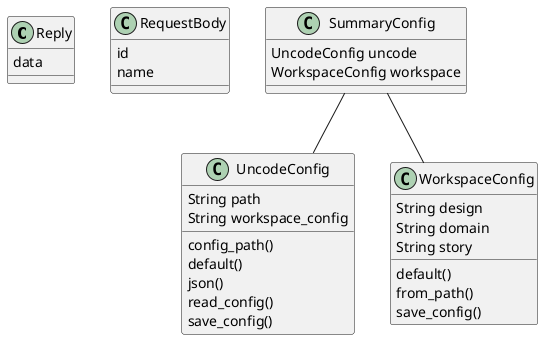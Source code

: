 @startuml

class Reply {
  data
}

class RequestBody {
  id
  name
}

class SummaryConfig {
   UncodeConfig uncode
   WorkspaceConfig workspace
}

class UncodeConfig {
   String path
   String workspace_config
  config_path()
  default()
  json()
  read_config()
  save_config()
}

class WorkspaceConfig {
   String design
   String domain
   String story
  default()
  from_path()
  save_config()
}
SummaryConfig -- UncodeConfig
SummaryConfig -- WorkspaceConfig

@enduml